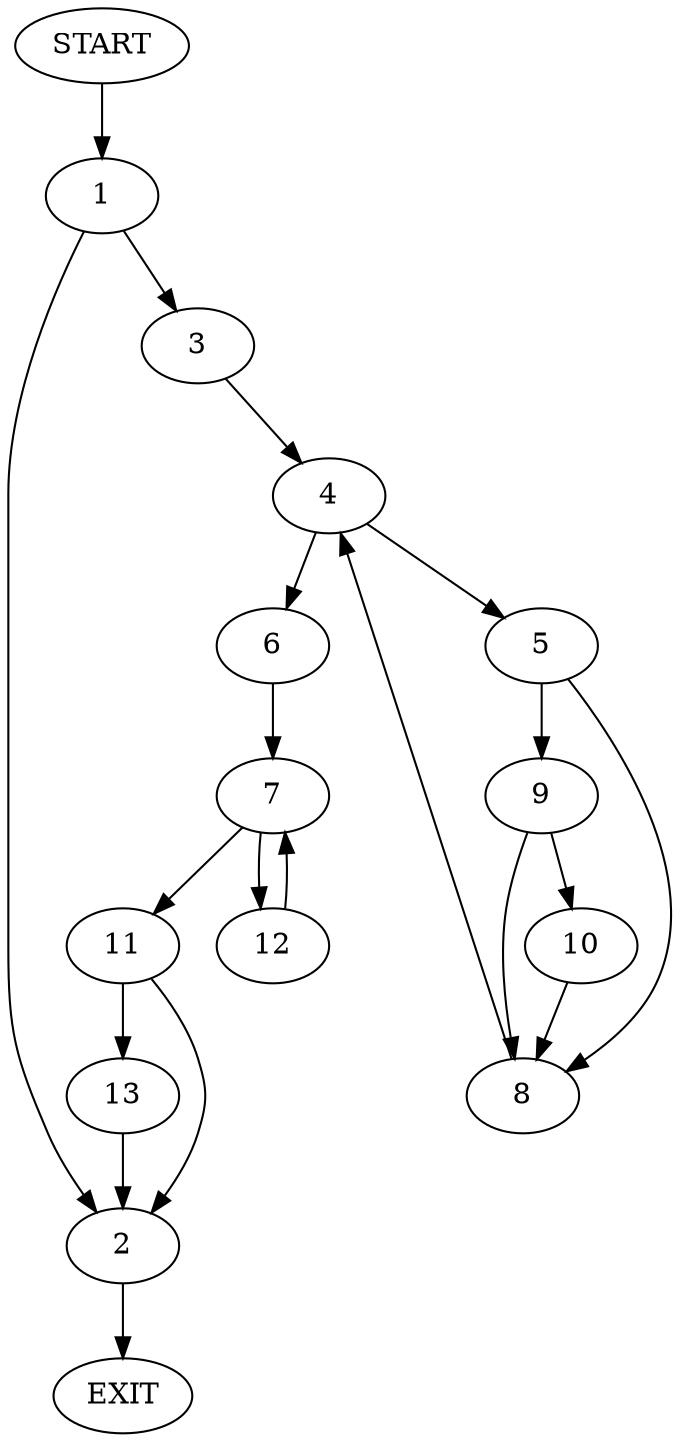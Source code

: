 digraph {
0 [label="START"]
14 [label="EXIT"]
0 -> 1
1 -> 2
1 -> 3
2 -> 14
3 -> 4
4 -> 5
4 -> 6
6 -> 7
5 -> 8
5 -> 9
8 -> 4
9 -> 10
9 -> 8
10 -> 8
7 -> 11
7 -> 12
11 -> 13
11 -> 2
12 -> 7
13 -> 2
}
